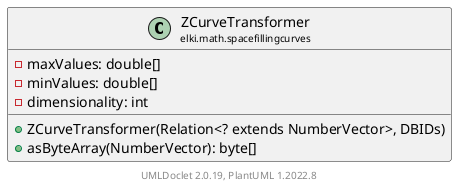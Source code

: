 @startuml
    remove .*\.(Instance|Par|Parameterizer|Factory)$
    set namespaceSeparator none
    hide empty fields
    hide empty methods

    class "<size:14>ZCurveTransformer\n<size:10>elki.math.spacefillingcurves" as elki.math.spacefillingcurves.ZCurveTransformer [[ZCurveTransformer.html]] {
        -maxValues: double[]
        -minValues: double[]
        -dimensionality: int
        +ZCurveTransformer(Relation<? extends NumberVector>, DBIDs)
        +asByteArray(NumberVector): byte[]
    }

    center footer UMLDoclet 2.0.19, PlantUML 1.2022.8
@enduml
